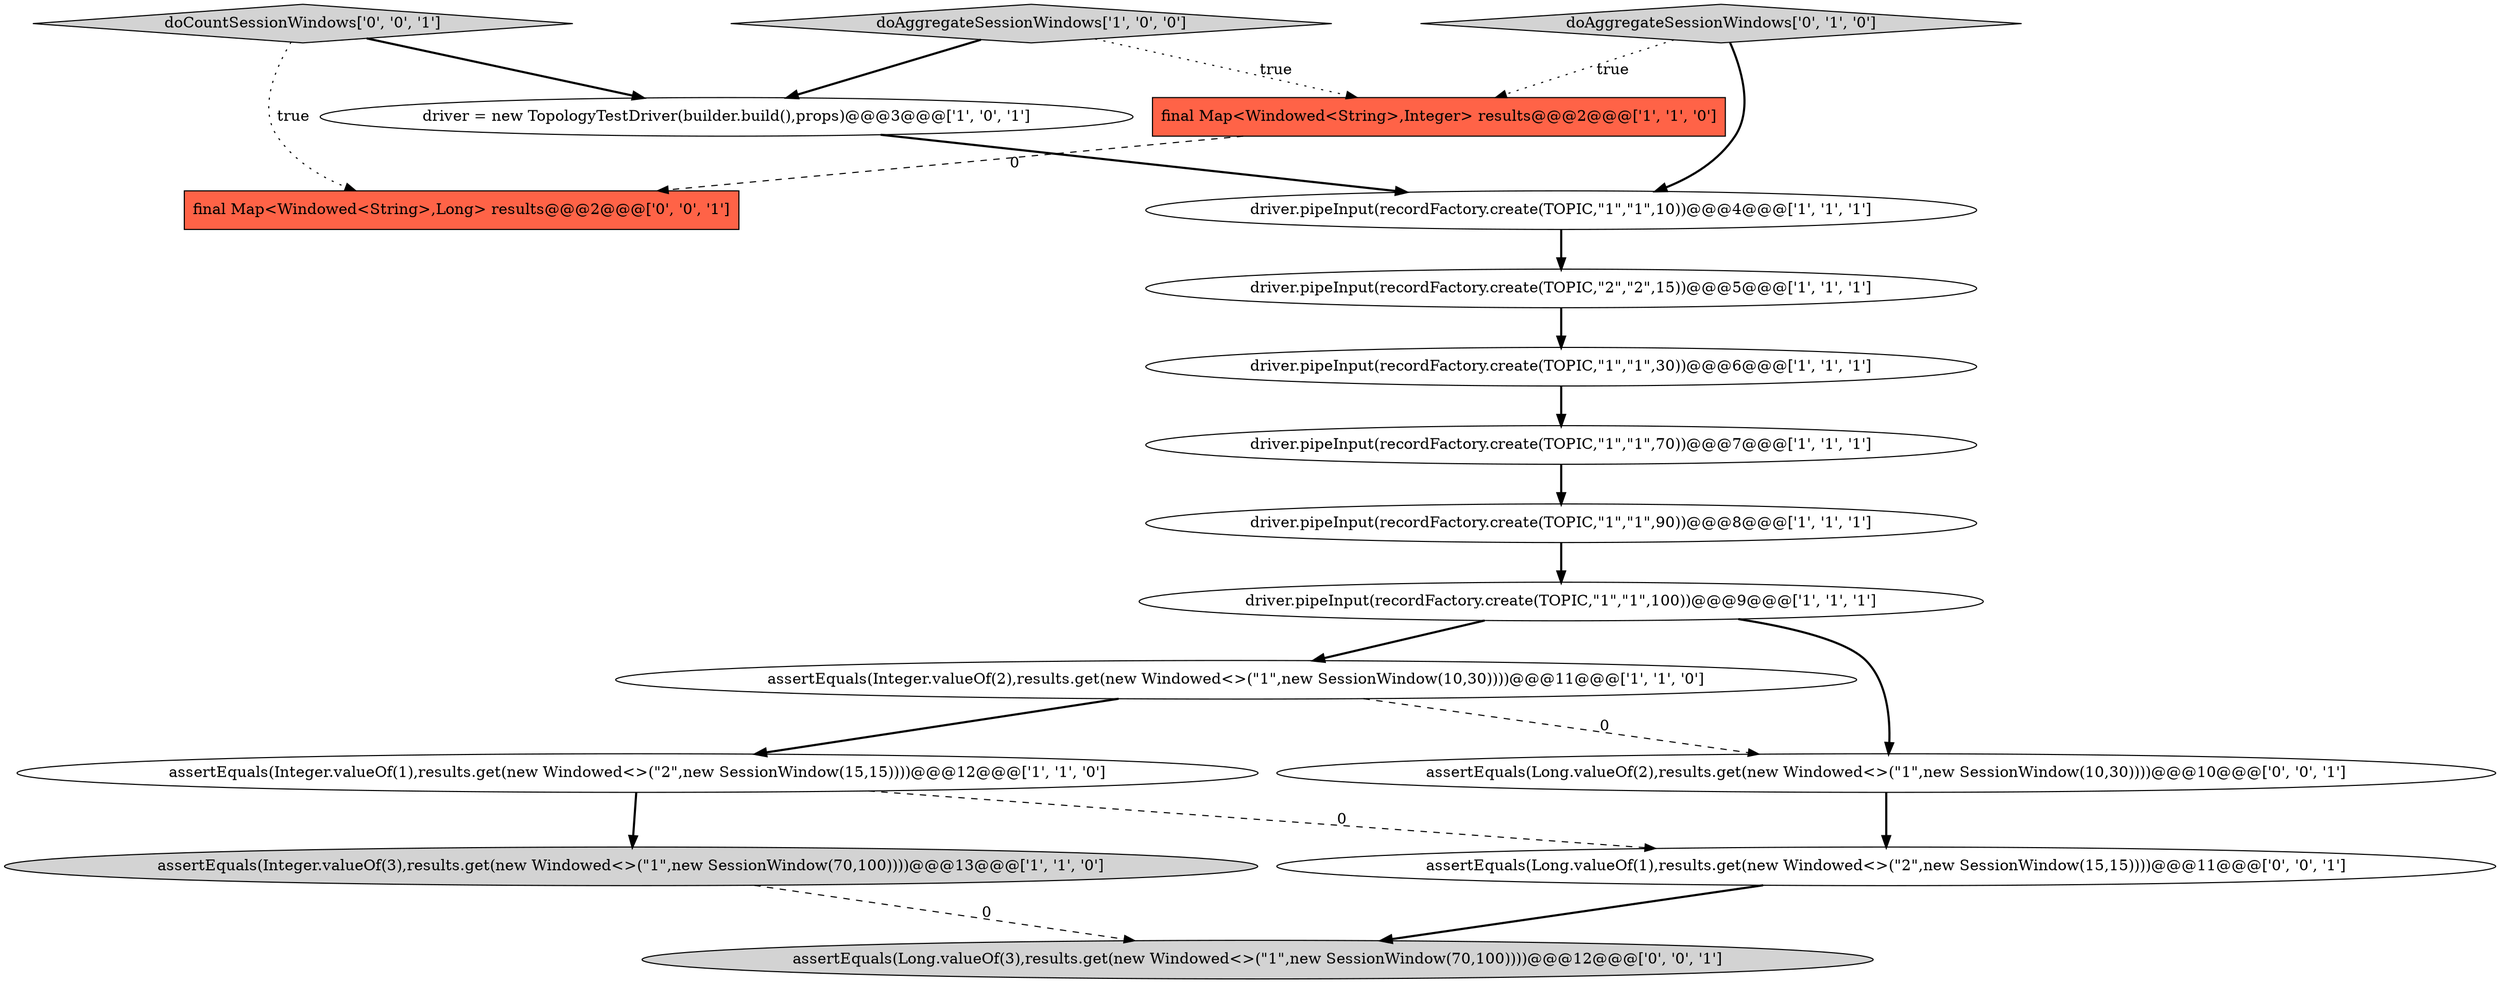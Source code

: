 digraph {
17 [style = filled, label = "assertEquals(Long.valueOf(2),results.get(new Windowed<>(\"1\",new SessionWindow(10,30))))@@@10@@@['0', '0', '1']", fillcolor = white, shape = ellipse image = "AAA0AAABBB3BBB"];
6 [style = filled, label = "driver = new TopologyTestDriver(builder.build(),props)@@@3@@@['1', '0', '1']", fillcolor = white, shape = ellipse image = "AAA0AAABBB1BBB"];
5 [style = filled, label = "assertEquals(Integer.valueOf(1),results.get(new Windowed<>(\"2\",new SessionWindow(15,15))))@@@12@@@['1', '1', '0']", fillcolor = white, shape = ellipse image = "AAA0AAABBB1BBB"];
4 [style = filled, label = "assertEquals(Integer.valueOf(3),results.get(new Windowed<>(\"1\",new SessionWindow(70,100))))@@@13@@@['1', '1', '0']", fillcolor = lightgray, shape = ellipse image = "AAA0AAABBB1BBB"];
16 [style = filled, label = "assertEquals(Long.valueOf(1),results.get(new Windowed<>(\"2\",new SessionWindow(15,15))))@@@11@@@['0', '0', '1']", fillcolor = white, shape = ellipse image = "AAA0AAABBB3BBB"];
15 [style = filled, label = "assertEquals(Long.valueOf(3),results.get(new Windowed<>(\"1\",new SessionWindow(70,100))))@@@12@@@['0', '0', '1']", fillcolor = lightgray, shape = ellipse image = "AAA0AAABBB3BBB"];
0 [style = filled, label = "driver.pipeInput(recordFactory.create(TOPIC,\"1\",\"1\",90))@@@8@@@['1', '1', '1']", fillcolor = white, shape = ellipse image = "AAA0AAABBB1BBB"];
2 [style = filled, label = "final Map<Windowed<String>,Integer> results@@@2@@@['1', '1', '0']", fillcolor = tomato, shape = box image = "AAA0AAABBB1BBB"];
13 [style = filled, label = "doCountSessionWindows['0', '0', '1']", fillcolor = lightgray, shape = diamond image = "AAA0AAABBB3BBB"];
10 [style = filled, label = "driver.pipeInput(recordFactory.create(TOPIC,\"1\",\"1\",70))@@@7@@@['1', '1', '1']", fillcolor = white, shape = ellipse image = "AAA0AAABBB1BBB"];
7 [style = filled, label = "driver.pipeInput(recordFactory.create(TOPIC,\"1\",\"1\",10))@@@4@@@['1', '1', '1']", fillcolor = white, shape = ellipse image = "AAA0AAABBB1BBB"];
11 [style = filled, label = "driver.pipeInput(recordFactory.create(TOPIC,\"1\",\"1\",100))@@@9@@@['1', '1', '1']", fillcolor = white, shape = ellipse image = "AAA0AAABBB1BBB"];
14 [style = filled, label = "final Map<Windowed<String>,Long> results@@@2@@@['0', '0', '1']", fillcolor = tomato, shape = box image = "AAA0AAABBB3BBB"];
9 [style = filled, label = "driver.pipeInput(recordFactory.create(TOPIC,\"2\",\"2\",15))@@@5@@@['1', '1', '1']", fillcolor = white, shape = ellipse image = "AAA0AAABBB1BBB"];
3 [style = filled, label = "driver.pipeInput(recordFactory.create(TOPIC,\"1\",\"1\",30))@@@6@@@['1', '1', '1']", fillcolor = white, shape = ellipse image = "AAA0AAABBB1BBB"];
8 [style = filled, label = "doAggregateSessionWindows['1', '0', '0']", fillcolor = lightgray, shape = diamond image = "AAA0AAABBB1BBB"];
12 [style = filled, label = "doAggregateSessionWindows['0', '1', '0']", fillcolor = lightgray, shape = diamond image = "AAA0AAABBB2BBB"];
1 [style = filled, label = "assertEquals(Integer.valueOf(2),results.get(new Windowed<>(\"1\",new SessionWindow(10,30))))@@@11@@@['1', '1', '0']", fillcolor = white, shape = ellipse image = "AAA0AAABBB1BBB"];
1->5 [style = bold, label=""];
16->15 [style = bold, label=""];
11->1 [style = bold, label=""];
8->2 [style = dotted, label="true"];
12->2 [style = dotted, label="true"];
0->11 [style = bold, label=""];
8->6 [style = bold, label=""];
12->7 [style = bold, label=""];
5->16 [style = dashed, label="0"];
7->9 [style = bold, label=""];
3->10 [style = bold, label=""];
1->17 [style = dashed, label="0"];
2->14 [style = dashed, label="0"];
4->15 [style = dashed, label="0"];
5->4 [style = bold, label=""];
10->0 [style = bold, label=""];
9->3 [style = bold, label=""];
11->17 [style = bold, label=""];
13->6 [style = bold, label=""];
6->7 [style = bold, label=""];
13->14 [style = dotted, label="true"];
17->16 [style = bold, label=""];
}
